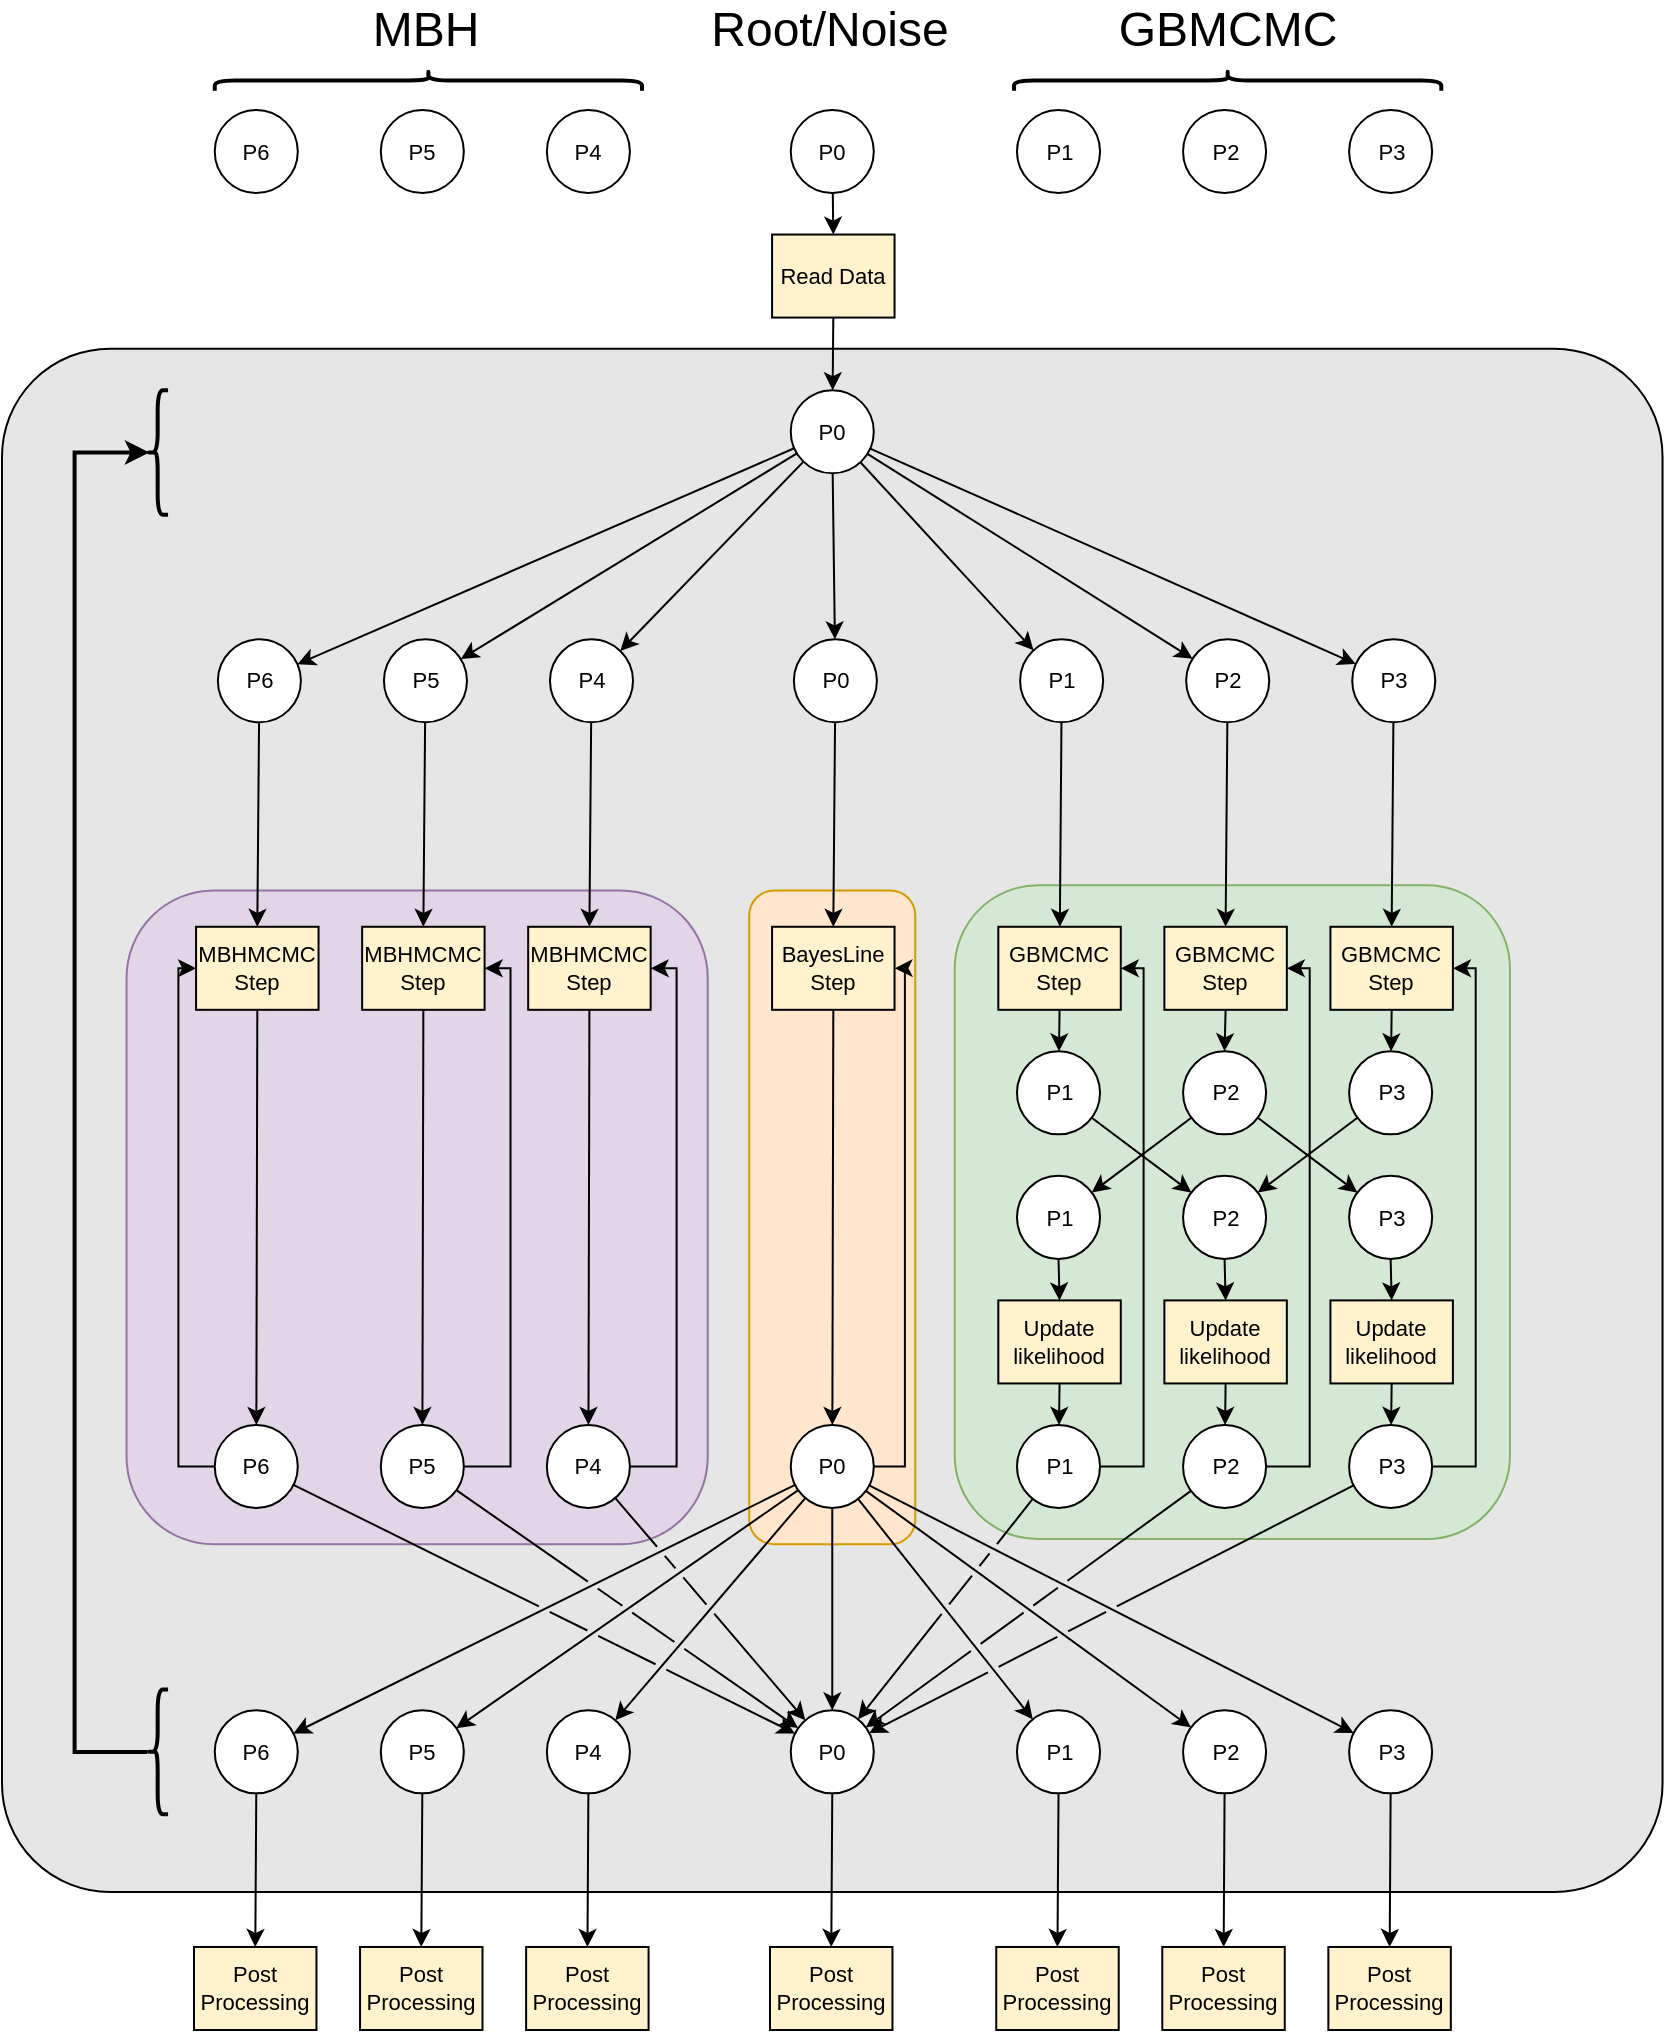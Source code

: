 <mxfile version="14.3.0" type="github">
  <diagram id="ocjEKwFpsV1IeR2hr5S3" name="Page-1">
    <mxGraphModel dx="1906" dy="2033" grid="1" gridSize="10" guides="1" tooltips="1" connect="1" arrows="1" fold="1" page="1" pageScale="1" pageWidth="850" pageHeight="1100" math="0" shadow="0">
      <root>
        <mxCell id="0" />
        <mxCell id="1" parent="0" />
        <mxCell id="KKFM_KyTwlKslKXIKcW2-42" value="" style="rounded=1;whiteSpace=wrap;html=1;strokeColor=#000000;fillColor=#E6E6E6;arcSize=7;fontSize=11;" parent="1" vertex="1">
          <mxGeometry x="-840" y="-920.649" width="830.27" height="771.632" as="geometry" />
        </mxCell>
        <mxCell id="KKFM_KyTwlKslKXIKcW2-12" value="" style="rounded=1;whiteSpace=wrap;html=1;strokeColor=#d79b00;fontSize=11;fillColor=#ffe6cc;" parent="1" vertex="1">
          <mxGeometry x="-466.378" y="-649.773" width="83.027" height="326.919" as="geometry" />
        </mxCell>
        <mxCell id="9TntlFMedyVJn60BAklY-58" value="" style="rounded=1;whiteSpace=wrap;html=1;strokeColor=#9673a6;fontSize=11;fillColor=#e1d5e7;" parent="1" vertex="1">
          <mxGeometry x="-777.73" y="-649.773" width="290.594" height="326.919" as="geometry" />
        </mxCell>
        <mxCell id="fXf3r-uobzJEQX9jouKG-5" value="P0" style="ellipse;whiteSpace=wrap;html=1;fontSize=11;" parent="1" vertex="1">
          <mxGeometry x="-445.622" y="-899.892" width="41.514" height="41.514" as="geometry" />
        </mxCell>
        <mxCell id="fXf3r-uobzJEQX9jouKG-9" value="P0" style="ellipse;whiteSpace=wrap;html=1;fontSize=11;" parent="1" vertex="1">
          <mxGeometry x="-444.065" y="-775.351" width="41.514" height="41.514" as="geometry" />
        </mxCell>
        <mxCell id="fXf3r-uobzJEQX9jouKG-16" value="" style="endArrow=classic;html=1;fontSize=11;" parent="1" source="fXf3r-uobzJEQX9jouKG-5" target="fXf3r-uobzJEQX9jouKG-10" edge="1">
          <mxGeometry x="-840" y="-1040" width="50" height="50" as="geometry">
            <mxPoint x="-444.065" y="-796.108" as="sourcePoint" />
            <mxPoint x="-438.876" y="-687.135" as="targetPoint" />
          </mxGeometry>
        </mxCell>
        <mxCell id="fXf3r-uobzJEQX9jouKG-17" value="" style="endArrow=classic;html=1;fontSize=11;" parent="1" source="fXf3r-uobzJEQX9jouKG-5" target="fXf3r-uobzJEQX9jouKG-11" edge="1">
          <mxGeometry x="-840" y="-1040" width="50" height="50" as="geometry">
            <mxPoint x="-444.065" y="-796.108" as="sourcePoint" />
            <mxPoint x="-386.984" y="-692.324" as="targetPoint" />
          </mxGeometry>
        </mxCell>
        <mxCell id="fXf3r-uobzJEQX9jouKG-19" value="" style="endArrow=classic;html=1;fontSize=11;" parent="1" source="fXf3r-uobzJEQX9jouKG-5" target="fXf3r-uobzJEQX9jouKG-12" edge="1">
          <mxGeometry x="-840" y="-1040" width="50" height="50" as="geometry">
            <mxPoint x="-429.388" y="-796.998" as="sourcePoint" />
            <mxPoint x="-252.065" y="-723.459" as="targetPoint" />
          </mxGeometry>
        </mxCell>
        <mxCell id="fXf3r-uobzJEQX9jouKG-21" value="" style="endArrow=classic;html=1;fontSize=11;" parent="1" source="fXf3r-uobzJEQX9jouKG-5" target="fXf3r-uobzJEQX9jouKG-9" edge="1">
          <mxGeometry x="-840" y="-1040" width="50" height="50" as="geometry">
            <mxPoint x="-381.795" y="-796.108" as="sourcePoint" />
            <mxPoint x="-423.308" y="-754.595" as="targetPoint" />
          </mxGeometry>
        </mxCell>
        <mxCell id="fXf3r-uobzJEQX9jouKG-22" value="BayesLine Step" style="rounded=0;whiteSpace=wrap;html=1;fontSize=11;fillColor=#fff2cc;" parent="1" vertex="1">
          <mxGeometry x="-454.962" y="-631.611" width="61.232" height="41.514" as="geometry" />
        </mxCell>
        <mxCell id="fXf3r-uobzJEQX9jouKG-26" value="P3" style="ellipse;whiteSpace=wrap;html=1;fontSize=11;" parent="1" vertex="1">
          <mxGeometry x="-166.443" y="-1040" width="41.514" height="41.514" as="geometry" />
        </mxCell>
        <mxCell id="fXf3r-uobzJEQX9jouKG-27" value="P2" style="ellipse;whiteSpace=wrap;html=1;fontSize=11;" parent="1" vertex="1">
          <mxGeometry x="-249.47" y="-1040" width="41.514" height="41.514" as="geometry" />
        </mxCell>
        <mxCell id="fXf3r-uobzJEQX9jouKG-28" value="&lt;font style=&quot;font-size: 11px;&quot;&gt;P1&lt;/font&gt;" style="ellipse;whiteSpace=wrap;html=1;fontSize=11;" parent="1" vertex="1">
          <mxGeometry x="-332.497" y="-1040" width="41.514" height="41.514" as="geometry" />
        </mxCell>
        <mxCell id="fXf3r-uobzJEQX9jouKG-29" value="&lt;font style=&quot;font-size: 11px;&quot;&gt;P0&lt;/font&gt;" style="ellipse;whiteSpace=wrap;html=1;fontSize=11;" parent="1" vertex="1">
          <mxGeometry x="-445.622" y="-1040" width="41.514" height="41.514" as="geometry" />
        </mxCell>
        <mxCell id="fXf3r-uobzJEQX9jouKG-30" value="Read Data" style="rounded=0;whiteSpace=wrap;html=1;fontSize=11;fillColor=#fff2cc;" parent="1" vertex="1">
          <mxGeometry x="-454.962" y="-977.73" width="61.232" height="41.514" as="geometry" />
        </mxCell>
        <mxCell id="fXf3r-uobzJEQX9jouKG-31" value="" style="endArrow=classic;html=1;entryX=0.5;entryY=0;entryDx=0;entryDy=0;fontSize=11;" parent="1" source="fXf3r-uobzJEQX9jouKG-29" target="fXf3r-uobzJEQX9jouKG-30" edge="1">
          <mxGeometry x="-840" y="-1040" width="50" height="50" as="geometry">
            <mxPoint x="-289.946" y="-796.108" as="sourcePoint" />
            <mxPoint x="-264.0" y="-822.054" as="targetPoint" />
          </mxGeometry>
        </mxCell>
        <mxCell id="fXf3r-uobzJEQX9jouKG-32" value="" style="endArrow=classic;html=1;exitX=0.5;exitY=1;exitDx=0;exitDy=0;fontSize=11;" parent="1" source="fXf3r-uobzJEQX9jouKG-30" target="fXf3r-uobzJEQX9jouKG-5" edge="1">
          <mxGeometry x="-840" y="-1040" width="50" height="50" as="geometry">
            <mxPoint x="-289.946" y="-780.541" as="sourcePoint" />
            <mxPoint x="-264.0" y="-806.486" as="targetPoint" />
          </mxGeometry>
        </mxCell>
        <mxCell id="fXf3r-uobzJEQX9jouKG-42" value="" style="endArrow=classic;html=1;exitX=0.5;exitY=1;exitDx=0;exitDy=0;fontSize=11;" parent="1" source="fXf3r-uobzJEQX9jouKG-22" target="fXf3r-uobzJEQX9jouKG-100" edge="1">
          <mxGeometry x="-840" y="-1040" width="50" height="50" as="geometry">
            <mxPoint x="-310.703" y="-592.692" as="sourcePoint" />
            <mxPoint x="-424.865" y="-551.178" as="targetPoint" />
          </mxGeometry>
        </mxCell>
        <mxCell id="fXf3r-uobzJEQX9jouKG-63" value="" style="endArrow=classic;html=1;entryX=0.5;entryY=0;entryDx=0;entryDy=0;fontSize=11;" parent="1" source="fXf3r-uobzJEQX9jouKG-9" target="fXf3r-uobzJEQX9jouKG-22" edge="1">
          <mxGeometry x="-840" y="-1040" as="geometry">
            <mxPoint x="-424.865" y="-654.962" as="sourcePoint" />
            <mxPoint x="-289.946" y="-540.8" as="targetPoint" />
          </mxGeometry>
        </mxCell>
        <mxCell id="fXf3r-uobzJEQX9jouKG-93" value="" style="endArrow=classic;html=1;entryX=0.5;entryY=0;entryDx=0;entryDy=0;fontSize=11;" parent="1" edge="1">
          <mxGeometry x="-840" y="-1040" width="50" height="50" as="geometry">
            <mxPoint x="-321.081" y="-604.108" as="sourcePoint" />
            <mxPoint x="-206.919" y="-645.622" as="targetPoint" />
          </mxGeometry>
        </mxCell>
        <mxCell id="KKFM_KyTwlKslKXIKcW2-18" style="edgeStyle=orthogonalEdgeStyle;rounded=0;jumpStyle=gap;orthogonalLoop=1;jettySize=auto;html=1;entryX=1;entryY=0.5;entryDx=0;entryDy=0;fontSize=11;" parent="1" source="fXf3r-uobzJEQX9jouKG-100" target="fXf3r-uobzJEQX9jouKG-22" edge="1">
          <mxGeometry x="-840" y="-1040" as="geometry">
            <Array as="points">
              <mxPoint x="-388.541" y="-361.773" />
              <mxPoint x="-388.541" y="-610.854" />
            </Array>
          </mxGeometry>
        </mxCell>
        <mxCell id="fXf3r-uobzJEQX9jouKG-100" value="P0" style="ellipse;whiteSpace=wrap;html=1;fontSize=11;" parent="1" vertex="1">
          <mxGeometry x="-445.622" y="-382.53" width="41.514" height="41.514" as="geometry" />
        </mxCell>
        <mxCell id="fXf3r-uobzJEQX9jouKG-116" value="P0" style="ellipse;whiteSpace=wrap;html=1;fontSize=11;" parent="1" vertex="1">
          <mxGeometry x="-445.622" y="-239.827" width="41.514" height="41.514" as="geometry" />
        </mxCell>
        <mxCell id="fXf3r-uobzJEQX9jouKG-117" value="" style="endArrow=classic;html=1;fontSize=11;" parent="1" source="fXf3r-uobzJEQX9jouKG-100" target="fXf3r-uobzJEQX9jouKG-116" edge="1">
          <mxGeometry x="-840" y="-1040" width="50" height="50" as="geometry">
            <mxPoint x="-326.27" y="-416.259" as="sourcePoint" />
            <mxPoint x="-300.324" y="-442.205" as="targetPoint" />
          </mxGeometry>
        </mxCell>
        <mxCell id="fXf3r-uobzJEQX9jouKG-129" value="P3" style="ellipse;whiteSpace=wrap;html=1;fontSize=11;" parent="1" vertex="1">
          <mxGeometry x="-166.443" y="-239.827" width="41.514" height="41.514" as="geometry" />
        </mxCell>
        <mxCell id="fXf3r-uobzJEQX9jouKG-130" value="P2" style="ellipse;whiteSpace=wrap;html=1;fontSize=11;" parent="1" vertex="1">
          <mxGeometry x="-249.47" y="-239.827" width="41.514" height="41.514" as="geometry" />
        </mxCell>
        <mxCell id="fXf3r-uobzJEQX9jouKG-131" value="P1" style="ellipse;whiteSpace=wrap;html=1;fontSize=11;" parent="1" vertex="1">
          <mxGeometry x="-332.497" y="-239.827" width="41.514" height="41.514" as="geometry" />
        </mxCell>
        <mxCell id="9TntlFMedyVJn60BAklY-5" value="P6" style="ellipse;whiteSpace=wrap;html=1;fontSize=11;" parent="1" vertex="1">
          <mxGeometry x="-733.622" y="-1040" width="41.514" height="41.514" as="geometry" />
        </mxCell>
        <mxCell id="9TntlFMedyVJn60BAklY-6" value="P5" style="ellipse;whiteSpace=wrap;html=1;fontSize=11;" parent="1" vertex="1">
          <mxGeometry x="-650.595" y="-1040" width="41.514" height="41.514" as="geometry" />
        </mxCell>
        <mxCell id="9TntlFMedyVJn60BAklY-7" value="P4" style="ellipse;whiteSpace=wrap;html=1;fontSize=11;" parent="1" vertex="1">
          <mxGeometry x="-567.568" y="-1040" width="41.514" height="41.514" as="geometry" />
        </mxCell>
        <mxCell id="9TntlFMedyVJn60BAklY-16" value="" style="endArrow=classic;html=1;labelBackgroundColor=none;fontSize=11;" parent="1" source="fXf3r-uobzJEQX9jouKG-5" target="9TntlFMedyVJn60BAklY-12" edge="1">
          <mxGeometry x="-840" y="-1040" width="50" height="50" as="geometry">
            <mxPoint x="-680.173" y="-754.595" as="sourcePoint" />
            <mxPoint x="-654.227" y="-780.541" as="targetPoint" />
          </mxGeometry>
        </mxCell>
        <mxCell id="9TntlFMedyVJn60BAklY-17" value="" style="endArrow=classic;html=1;labelBackgroundColor=none;fontSize=11;" parent="1" source="fXf3r-uobzJEQX9jouKG-5" target="9TntlFMedyVJn60BAklY-13" edge="1">
          <mxGeometry x="-840" y="-1040" width="50" height="50" as="geometry">
            <mxPoint x="-680.173" y="-754.595" as="sourcePoint" />
            <mxPoint x="-654.227" y="-780.541" as="targetPoint" />
          </mxGeometry>
        </mxCell>
        <mxCell id="9TntlFMedyVJn60BAklY-18" value="" style="endArrow=classic;html=1;labelBackgroundColor=none;fontSize=11;" parent="1" source="fXf3r-uobzJEQX9jouKG-5" target="9TntlFMedyVJn60BAklY-14" edge="1">
          <mxGeometry x="-840" y="-1040" width="50" height="50" as="geometry">
            <mxPoint x="-680.173" y="-754.595" as="sourcePoint" />
            <mxPoint x="-654.227" y="-780.541" as="targetPoint" />
          </mxGeometry>
        </mxCell>
        <mxCell id="9TntlFMedyVJn60BAklY-20" value="MBHMCMC Step" style="rounded=0;whiteSpace=wrap;html=1;fontSize=11;fillColor=#fff2cc;" parent="1" vertex="1">
          <mxGeometry x="-742.962" y="-631.611" width="61.232" height="41.514" as="geometry" />
        </mxCell>
        <mxCell id="9TntlFMedyVJn60BAklY-21" value="MBHMCMC Step" style="rounded=0;whiteSpace=wrap;html=1;fontSize=11;fillColor=#fff2cc;" parent="1" vertex="1">
          <mxGeometry x="-659.935" y="-631.611" width="61.232" height="41.514" as="geometry" />
        </mxCell>
        <mxCell id="9TntlFMedyVJn60BAklY-22" value="MBHMCMC Step" style="rounded=0;whiteSpace=wrap;html=1;fontSize=11;fillColor=#fff2cc;" parent="1" vertex="1">
          <mxGeometry x="-576.908" y="-631.611" width="61.232" height="41.514" as="geometry" />
        </mxCell>
        <mxCell id="9TntlFMedyVJn60BAklY-29" value="" style="endArrow=classic;html=1;labelBackgroundColor=none;fontSize=11;entryX=0.5;entryY=0;entryDx=0;entryDy=0;" parent="1" source="9TntlFMedyVJn60BAklY-12" target="9TntlFMedyVJn60BAklY-20" edge="1">
          <mxGeometry x="-840" y="-1040" width="50" height="50" as="geometry">
            <mxPoint x="-712.865" y="-654.962" as="sourcePoint" />
            <mxPoint x="-567.568" y="-571.935" as="targetPoint" />
          </mxGeometry>
        </mxCell>
        <mxCell id="9TntlFMedyVJn60BAklY-30" value="" style="endArrow=classic;html=1;labelBackgroundColor=none;fontSize=11;entryX=0.5;entryY=0;entryDx=0;entryDy=0;" parent="1" source="9TntlFMedyVJn60BAklY-13" target="9TntlFMedyVJn60BAklY-21" edge="1">
          <mxGeometry x="-840" y="-1040" width="50" height="50" as="geometry">
            <mxPoint x="-629.838" y="-654.962" as="sourcePoint" />
            <mxPoint x="-567.568" y="-571.935" as="targetPoint" />
          </mxGeometry>
        </mxCell>
        <mxCell id="9TntlFMedyVJn60BAklY-31" value="" style="endArrow=classic;html=1;labelBackgroundColor=none;fontSize=11;entryX=0.5;entryY=0;entryDx=0;entryDy=0;" parent="1" source="9TntlFMedyVJn60BAklY-14" target="9TntlFMedyVJn60BAklY-22" edge="1">
          <mxGeometry x="-840" y="-1040" width="50" height="50" as="geometry">
            <mxPoint x="-546.811" y="-654.962" as="sourcePoint" />
            <mxPoint x="-567.568" y="-571.935" as="targetPoint" />
          </mxGeometry>
        </mxCell>
        <mxCell id="9TntlFMedyVJn60BAklY-55" style="edgeStyle=orthogonalEdgeStyle;rounded=0;orthogonalLoop=1;jettySize=auto;html=1;entryX=0;entryY=0.5;entryDx=0;entryDy=0;labelBackgroundColor=none;fontSize=11;" parent="1" source="9TntlFMedyVJn60BAklY-34" target="9TntlFMedyVJn60BAklY-20" edge="1">
          <mxGeometry x="-840" y="-1040" as="geometry">
            <Array as="points">
              <mxPoint x="-751.784" y="-361.773" />
              <mxPoint x="-751.784" y="-610.854" />
            </Array>
          </mxGeometry>
        </mxCell>
        <mxCell id="9TntlFMedyVJn60BAklY-34" value="P6" style="ellipse;whiteSpace=wrap;html=1;fontSize=11;" parent="1" vertex="1">
          <mxGeometry x="-733.622" y="-382.53" width="41.514" height="41.514" as="geometry" />
        </mxCell>
        <mxCell id="9TntlFMedyVJn60BAklY-56" style="edgeStyle=orthogonalEdgeStyle;rounded=0;orthogonalLoop=1;jettySize=auto;html=1;entryX=1;entryY=0.5;entryDx=0;entryDy=0;labelBackgroundColor=none;fontSize=11;" parent="1" source="9TntlFMedyVJn60BAklY-35" target="9TntlFMedyVJn60BAklY-21" edge="1">
          <mxGeometry x="-840" y="-1040" as="geometry">
            <Array as="points">
              <mxPoint x="-585.73" y="-361.773" />
              <mxPoint x="-585.73" y="-610.854" />
            </Array>
          </mxGeometry>
        </mxCell>
        <mxCell id="9TntlFMedyVJn60BAklY-35" value="P5" style="ellipse;whiteSpace=wrap;html=1;fontSize=11;" parent="1" vertex="1">
          <mxGeometry x="-650.595" y="-382.53" width="41.514" height="41.514" as="geometry" />
        </mxCell>
        <mxCell id="9TntlFMedyVJn60BAklY-57" style="edgeStyle=orthogonalEdgeStyle;rounded=0;orthogonalLoop=1;jettySize=auto;html=1;entryX=1;entryY=0.5;entryDx=0;entryDy=0;labelBackgroundColor=none;fontSize=11;" parent="1" source="9TntlFMedyVJn60BAklY-36" target="9TntlFMedyVJn60BAklY-22" edge="1">
          <mxGeometry x="-840" y="-1040" as="geometry">
            <Array as="points">
              <mxPoint x="-502.703" y="-361.773" />
              <mxPoint x="-502.703" y="-610.854" />
            </Array>
          </mxGeometry>
        </mxCell>
        <mxCell id="9TntlFMedyVJn60BAklY-36" value="P4" style="ellipse;whiteSpace=wrap;html=1;fontSize=11;" parent="1" vertex="1">
          <mxGeometry x="-567.568" y="-382.53" width="41.514" height="41.514" as="geometry" />
        </mxCell>
        <mxCell id="9TntlFMedyVJn60BAklY-38" value="P6" style="ellipse;whiteSpace=wrap;html=1;fontSize=11;" parent="1" vertex="1">
          <mxGeometry x="-733.622" y="-239.827" width="41.514" height="41.514" as="geometry" />
        </mxCell>
        <mxCell id="9TntlFMedyVJn60BAklY-39" value="P5" style="ellipse;whiteSpace=wrap;html=1;fontSize=11;" parent="1" vertex="1">
          <mxGeometry x="-650.595" y="-239.827" width="41.514" height="41.514" as="geometry" />
        </mxCell>
        <mxCell id="9TntlFMedyVJn60BAklY-40" value="P4" style="ellipse;whiteSpace=wrap;html=1;fontSize=11;" parent="1" vertex="1">
          <mxGeometry x="-567.568" y="-239.827" width="41.514" height="41.514" as="geometry" />
        </mxCell>
        <mxCell id="9TntlFMedyVJn60BAklY-43" value="" style="endArrow=classic;html=1;labelBackgroundColor=none;fontSize=11;exitX=0.5;exitY=1;exitDx=0;exitDy=0;" parent="1" source="9TntlFMedyVJn60BAklY-20" target="9TntlFMedyVJn60BAklY-34" edge="1">
          <mxGeometry x="-840" y="-1040" as="geometry">
            <mxPoint x="-650.595" y="-488.908" as="sourcePoint" />
            <mxPoint x="-598.703" y="-488.908" as="targetPoint" />
          </mxGeometry>
        </mxCell>
        <mxCell id="9TntlFMedyVJn60BAklY-45" value="" style="endArrow=classic;html=1;labelBackgroundColor=none;fontSize=11;exitX=0.5;exitY=1;exitDx=0;exitDy=0;" parent="1" source="9TntlFMedyVJn60BAklY-21" target="9TntlFMedyVJn60BAklY-35" edge="1">
          <mxGeometry x="-840" y="-1040" as="geometry">
            <mxPoint x="-650.595" y="-488.908" as="sourcePoint" />
            <mxPoint x="-598.703" y="-488.908" as="targetPoint" />
          </mxGeometry>
        </mxCell>
        <mxCell id="9TntlFMedyVJn60BAklY-47" value="" style="endArrow=classic;html=1;labelBackgroundColor=none;fontSize=11;exitX=0.5;exitY=1;exitDx=0;exitDy=0;" parent="1" source="9TntlFMedyVJn60BAklY-22" target="9TntlFMedyVJn60BAklY-36" edge="1">
          <mxGeometry x="-840" y="-1040" as="geometry">
            <mxPoint x="-650.595" y="-488.908" as="sourcePoint" />
            <mxPoint x="-598.703" y="-488.908" as="targetPoint" />
          </mxGeometry>
        </mxCell>
        <mxCell id="KKFM_KyTwlKslKXIKcW2-1" value="" style="endArrow=classic;html=1;jumpStyle=gap;fontSize=11;" parent="1" source="fXf3r-uobzJEQX9jouKG-100" target="fXf3r-uobzJEQX9jouKG-131" edge="1">
          <mxGeometry x="-840" y="-1040" width="50" height="50" as="geometry">
            <mxPoint x="-186.162" y="-270.962" as="sourcePoint" />
            <mxPoint x="-160.216" y="-296.908" as="targetPoint" />
          </mxGeometry>
        </mxCell>
        <mxCell id="KKFM_KyTwlKslKXIKcW2-2" value="" style="endArrow=classic;html=1;jumpStyle=gap;fontSize=11;" parent="1" source="fXf3r-uobzJEQX9jouKG-100" target="fXf3r-uobzJEQX9jouKG-130" edge="1">
          <mxGeometry x="-840" y="-1040" width="50" height="50" as="geometry">
            <mxPoint x="-408.181" y="-321.138" as="sourcePoint" />
            <mxPoint x="-348.163" y="-231.152" as="targetPoint" />
          </mxGeometry>
        </mxCell>
        <mxCell id="KKFM_KyTwlKslKXIKcW2-3" value="" style="endArrow=classic;html=1;jumpStyle=gap;fontSize=11;" parent="1" source="fXf3r-uobzJEQX9jouKG-100" target="fXf3r-uobzJEQX9jouKG-129" edge="1">
          <mxGeometry x="-840" y="-1040" width="50" height="50" as="geometry">
            <mxPoint x="-403.07" y="-325.968" as="sourcePoint" />
            <mxPoint x="-270.227" y="-226.335" as="targetPoint" />
          </mxGeometry>
        </mxCell>
        <mxCell id="KKFM_KyTwlKslKXIKcW2-5" value="" style="endArrow=classic;html=1;jumpStyle=gap;fontSize=11;" parent="1" source="fXf3r-uobzJEQX9jouKG-100" target="9TntlFMedyVJn60BAklY-38" edge="1">
          <mxGeometry x="-840" y="-1040" width="50" height="50" as="geometry">
            <mxPoint x="62.919" y="-333.232" as="sourcePoint" />
            <mxPoint x="88.865" y="-359.178" as="targetPoint" />
          </mxGeometry>
        </mxCell>
        <mxCell id="KKFM_KyTwlKslKXIKcW2-6" value="" style="endArrow=classic;html=1;jumpStyle=gap;fontSize=11;" parent="1" source="fXf3r-uobzJEQX9jouKG-100" target="9TntlFMedyVJn60BAklY-39" edge="1">
          <mxGeometry x="-840" y="-1040" width="50" height="50" as="geometry">
            <mxPoint x="62.919" y="-333.232" as="sourcePoint" />
            <mxPoint x="88.865" y="-359.178" as="targetPoint" />
          </mxGeometry>
        </mxCell>
        <mxCell id="KKFM_KyTwlKslKXIKcW2-7" value="" style="endArrow=classic;html=1;jumpStyle=gap;fontSize=11;" parent="1" source="fXf3r-uobzJEQX9jouKG-100" target="9TntlFMedyVJn60BAklY-40" edge="1">
          <mxGeometry x="-840" y="-1040" width="50" height="50" as="geometry">
            <mxPoint x="62.919" y="-333.232" as="sourcePoint" />
            <mxPoint x="88.865" y="-359.178" as="targetPoint" />
          </mxGeometry>
        </mxCell>
        <mxCell id="KKFM_KyTwlKslKXIKcW2-9" value="" style="endArrow=classic;html=1;jumpStyle=gap;fontSize=11;" parent="1" source="9TntlFMedyVJn60BAklY-34" target="fXf3r-uobzJEQX9jouKG-116" edge="1">
          <mxGeometry x="-840" y="-1040" width="50" height="50" as="geometry">
            <mxPoint x="62.919" y="-333.232" as="sourcePoint" />
            <mxPoint x="88.865" y="-359.178" as="targetPoint" />
          </mxGeometry>
        </mxCell>
        <mxCell id="KKFM_KyTwlKslKXIKcW2-10" value="" style="endArrow=classic;html=1;jumpStyle=gap;fontSize=11;" parent="1" source="9TntlFMedyVJn60BAklY-35" target="fXf3r-uobzJEQX9jouKG-116" edge="1">
          <mxGeometry x="-840" y="-1040" width="50" height="50" as="geometry">
            <mxPoint x="62.919" y="-333.232" as="sourcePoint" />
            <mxPoint x="88.865" y="-359.178" as="targetPoint" />
          </mxGeometry>
        </mxCell>
        <mxCell id="KKFM_KyTwlKslKXIKcW2-11" value="" style="endArrow=classic;html=1;jumpStyle=gap;fontSize=11;" parent="1" source="9TntlFMedyVJn60BAklY-36" target="fXf3r-uobzJEQX9jouKG-116" edge="1">
          <mxGeometry x="-840" y="-1040" width="50" height="50" as="geometry">
            <mxPoint x="62.919" y="-333.232" as="sourcePoint" />
            <mxPoint x="88.865" y="-359.178" as="targetPoint" />
          </mxGeometry>
        </mxCell>
        <mxCell id="9TntlFMedyVJn60BAklY-1" value="" style="rounded=1;whiteSpace=wrap;html=1;strokeColor=#82b366;fontSize=11;fillColor=#d5e8d4;" parent="1" vertex="1">
          <mxGeometry x="-363.633" y="-652.368" width="277.622" height="326.919" as="geometry" />
        </mxCell>
        <mxCell id="fXf3r-uobzJEQX9jouKG-10" value="P1" style="ellipse;whiteSpace=wrap;html=1;fontSize=11;" parent="1" vertex="1">
          <mxGeometry x="-330.941" y="-775.351" width="41.514" height="41.514" as="geometry" />
        </mxCell>
        <mxCell id="fXf3r-uobzJEQX9jouKG-11" value="P2" style="ellipse;whiteSpace=wrap;html=1;fontSize=11;" parent="1" vertex="1">
          <mxGeometry x="-247.914" y="-775.351" width="41.514" height="41.514" as="geometry" />
        </mxCell>
        <mxCell id="fXf3r-uobzJEQX9jouKG-12" value="P3" style="ellipse;whiteSpace=wrap;html=1;fontSize=11;" parent="1" vertex="1">
          <mxGeometry x="-164.887" y="-775.351" width="41.514" height="41.514" as="geometry" />
        </mxCell>
        <mxCell id="fXf3r-uobzJEQX9jouKG-23" value="GBMCMC Step" style="rounded=0;whiteSpace=wrap;html=1;fontSize=11;fillColor=#fff2cc;" parent="1" vertex="1">
          <mxGeometry x="-341.838" y="-631.611" width="61.232" height="41.514" as="geometry" />
        </mxCell>
        <mxCell id="fXf3r-uobzJEQX9jouKG-24" value="GBMCMC Step" style="rounded=0;whiteSpace=wrap;html=1;fontSize=11;fillColor=#fff2cc;" parent="1" vertex="1">
          <mxGeometry x="-258.811" y="-631.611" width="61.232" height="41.514" as="geometry" />
        </mxCell>
        <mxCell id="fXf3r-uobzJEQX9jouKG-25" value="GBMCMC Step" style="rounded=0;whiteSpace=wrap;html=1;fontSize=11;fillColor=#fff2cc;" parent="1" vertex="1">
          <mxGeometry x="-175.784" y="-631.611" width="61.232" height="41.514" as="geometry" />
        </mxCell>
        <mxCell id="fXf3r-uobzJEQX9jouKG-33" value="P3" style="ellipse;whiteSpace=wrap;html=1;fontSize=11;" parent="1" vertex="1">
          <mxGeometry x="-166.443" y="-569.341" width="41.514" height="41.514" as="geometry" />
        </mxCell>
        <mxCell id="fXf3r-uobzJEQX9jouKG-34" value="P2" style="ellipse;whiteSpace=wrap;html=1;fontSize=11;" parent="1" vertex="1">
          <mxGeometry x="-249.47" y="-569.341" width="41.514" height="41.514" as="geometry" />
        </mxCell>
        <mxCell id="fXf3r-uobzJEQX9jouKG-35" value="P1" style="ellipse;whiteSpace=wrap;html=1;fontSize=11;" parent="1" vertex="1">
          <mxGeometry x="-332.497" y="-569.341" width="41.514" height="41.514" as="geometry" />
        </mxCell>
        <mxCell id="fXf3r-uobzJEQX9jouKG-43" value="" style="endArrow=classic;html=1;exitX=0.5;exitY=1;exitDx=0;exitDy=0;fontSize=11;" parent="1" source="fXf3r-uobzJEQX9jouKG-23" target="fXf3r-uobzJEQX9jouKG-35" edge="1">
          <mxGeometry x="-840" y="-1040" width="50" height="50" as="geometry">
            <mxPoint x="-280.606" y="-610.854" as="sourcePoint" />
            <mxPoint x="-254.66" y="-636.8" as="targetPoint" />
          </mxGeometry>
        </mxCell>
        <mxCell id="fXf3r-uobzJEQX9jouKG-47" value="" style="endArrow=classic;html=1;exitX=0.5;exitY=1;exitDx=0;exitDy=0;entryX=0.5;entryY=0;entryDx=0;entryDy=0;fontSize=11;" parent="1" source="fXf3r-uobzJEQX9jouKG-24" target="fXf3r-uobzJEQX9jouKG-34" edge="1">
          <mxGeometry x="-840" y="-1040" width="50" height="50" as="geometry">
            <mxPoint x="-280.606" y="-610.854" as="sourcePoint" />
            <mxPoint x="-254.66" y="-636.8" as="targetPoint" />
          </mxGeometry>
        </mxCell>
        <mxCell id="fXf3r-uobzJEQX9jouKG-48" value="" style="endArrow=classic;html=1;exitX=0.5;exitY=1;exitDx=0;exitDy=0;fontSize=11;" parent="1" source="fXf3r-uobzJEQX9jouKG-25" target="fXf3r-uobzJEQX9jouKG-33" edge="1">
          <mxGeometry x="-840" y="-1040" width="50" height="50" as="geometry">
            <mxPoint x="-280.606" y="-610.854" as="sourcePoint" />
            <mxPoint x="-254.66" y="-636.8" as="targetPoint" />
          </mxGeometry>
        </mxCell>
        <mxCell id="fXf3r-uobzJEQX9jouKG-49" value="P3" style="ellipse;whiteSpace=wrap;html=1;fontSize=11;" parent="1" vertex="1">
          <mxGeometry x="-166.443" y="-507.07" width="41.514" height="41.514" as="geometry" />
        </mxCell>
        <mxCell id="fXf3r-uobzJEQX9jouKG-50" value="P2" style="ellipse;whiteSpace=wrap;html=1;fontSize=11;" parent="1" vertex="1">
          <mxGeometry x="-249.47" y="-507.07" width="41.514" height="41.514" as="geometry" />
        </mxCell>
        <mxCell id="fXf3r-uobzJEQX9jouKG-51" value="P1" style="ellipse;whiteSpace=wrap;html=1;fontSize=11;" parent="1" vertex="1">
          <mxGeometry x="-332.497" y="-507.07" width="41.514" height="41.514" as="geometry" />
        </mxCell>
        <mxCell id="fXf3r-uobzJEQX9jouKG-75" value="" style="endArrow=classic;html=1;fontSize=11;" parent="1" source="fXf3r-uobzJEQX9jouKG-10" target="fXf3r-uobzJEQX9jouKG-23" edge="1">
          <mxGeometry x="-840" y="-1040" as="geometry">
            <mxPoint x="-311.741" y="-654.962" as="sourcePoint" />
            <mxPoint x="-311.829" y="-577.124" as="targetPoint" />
          </mxGeometry>
        </mxCell>
        <mxCell id="fXf3r-uobzJEQX9jouKG-77" value="" style="endArrow=classic;html=1;entryX=0.5;entryY=0;entryDx=0;entryDy=0;fontSize=11;" parent="1" source="fXf3r-uobzJEQX9jouKG-11" target="fXf3r-uobzJEQX9jouKG-24" edge="1">
          <mxGeometry x="-840" y="-1040" as="geometry">
            <mxPoint x="-228.714" y="-654.962" as="sourcePoint" />
            <mxPoint x="-228.802" y="-577.124" as="targetPoint" />
          </mxGeometry>
        </mxCell>
        <mxCell id="fXf3r-uobzJEQX9jouKG-79" value="" style="endArrow=classic;html=1;entryX=0.5;entryY=0;entryDx=0;entryDy=0;fontSize=11;" parent="1" source="fXf3r-uobzJEQX9jouKG-12" target="fXf3r-uobzJEQX9jouKG-25" edge="1">
          <mxGeometry x="-840" y="-1040" as="geometry">
            <mxPoint x="-145.687" y="-654.962" as="sourcePoint" />
            <mxPoint x="-145.775" y="-577.124" as="targetPoint" />
          </mxGeometry>
        </mxCell>
        <mxCell id="fXf3r-uobzJEQX9jouKG-83" value="" style="endArrow=classic;html=1;fontSize=11;" parent="1" source="fXf3r-uobzJEQX9jouKG-35" target="fXf3r-uobzJEQX9jouKG-50" edge="1">
          <mxGeometry x="-840" y="-1040" width="50" height="50" as="geometry">
            <mxPoint x="-317.911" y="-526.022" as="sourcePoint" />
            <mxPoint x="-280.606" y="-507.07" as="targetPoint" />
          </mxGeometry>
        </mxCell>
        <mxCell id="fXf3r-uobzJEQX9jouKG-84" value="" style="endArrow=classic;html=1;fontSize=11;" parent="1" source="fXf3r-uobzJEQX9jouKG-34" target="fXf3r-uobzJEQX9jouKG-51" edge="1">
          <mxGeometry x="-840" y="-1040" width="50" height="50" as="geometry">
            <mxPoint x="-378.219" y="-526.022" as="sourcePoint" />
            <mxPoint x="-259.849" y="-507.07" as="targetPoint" />
          </mxGeometry>
        </mxCell>
        <mxCell id="fXf3r-uobzJEQX9jouKG-85" value="" style="endArrow=classic;html=1;fontSize=11;" parent="1" source="fXf3r-uobzJEQX9jouKG-34" target="fXf3r-uobzJEQX9jouKG-49" edge="1">
          <mxGeometry x="-840" y="-1040" width="50" height="50" as="geometry">
            <mxPoint x="-306.552" y="-418.854" as="sourcePoint" />
            <mxPoint x="-124.93" y="-470.746" as="targetPoint" />
          </mxGeometry>
        </mxCell>
        <mxCell id="fXf3r-uobzJEQX9jouKG-87" value="" style="endArrow=classic;html=1;fontSize=11;" parent="1" source="fXf3r-uobzJEQX9jouKG-33" target="fXf3r-uobzJEQX9jouKG-50" edge="1">
          <mxGeometry x="-840" y="-1040" width="50" height="50" as="geometry">
            <mxPoint x="-306.552" y="-418.854" as="sourcePoint" />
            <mxPoint x="-176.822" y="-507.07" as="targetPoint" />
          </mxGeometry>
        </mxCell>
        <mxCell id="fXf3r-uobzJEQX9jouKG-89" value="Update likelihood" style="rounded=0;whiteSpace=wrap;html=1;fontSize=11;fillColor=#fff2cc;" parent="1" vertex="1">
          <mxGeometry x="-175.784" y="-444.8" width="61.232" height="41.514" as="geometry" />
        </mxCell>
        <mxCell id="fXf3r-uobzJEQX9jouKG-90" value="Update likelihood" style="rounded=0;whiteSpace=wrap;html=1;fontSize=11;fillColor=#fff2cc;" parent="1" vertex="1">
          <mxGeometry x="-258.811" y="-444.8" width="61.232" height="41.514" as="geometry" />
        </mxCell>
        <mxCell id="fXf3r-uobzJEQX9jouKG-91" value="Update likelihood" style="rounded=0;whiteSpace=wrap;html=1;fontSize=11;fillColor=#fff2cc;" parent="1" vertex="1">
          <mxGeometry x="-341.838" y="-444.8" width="61.232" height="41.514" as="geometry" />
        </mxCell>
        <mxCell id="fXf3r-uobzJEQX9jouKG-94" value="" style="endArrow=classic;html=1;exitX=0.5;exitY=1;exitDx=0;exitDy=0;entryX=0.5;entryY=0;entryDx=0;entryDy=0;fontSize=11;" parent="1" source="fXf3r-uobzJEQX9jouKG-51" target="fXf3r-uobzJEQX9jouKG-91" edge="1">
          <mxGeometry x="-840" y="-1040" width="50" height="50" as="geometry">
            <mxPoint x="-306.552" y="-481.124" as="sourcePoint" />
            <mxPoint x="-280.606" y="-507.07" as="targetPoint" />
          </mxGeometry>
        </mxCell>
        <mxCell id="fXf3r-uobzJEQX9jouKG-95" value="" style="endArrow=classic;html=1;exitX=0.5;exitY=1;exitDx=0;exitDy=0;entryX=0.5;entryY=0;entryDx=0;entryDy=0;fontSize=11;" parent="1" source="fXf3r-uobzJEQX9jouKG-50" target="fXf3r-uobzJEQX9jouKG-90" edge="1">
          <mxGeometry x="-840" y="-1040" width="50" height="50" as="geometry">
            <mxPoint x="-306.552" y="-481.124" as="sourcePoint" />
            <mxPoint x="-280.606" y="-507.07" as="targetPoint" />
          </mxGeometry>
        </mxCell>
        <mxCell id="fXf3r-uobzJEQX9jouKG-96" value="" style="endArrow=classic;html=1;exitX=0.5;exitY=1;exitDx=0;exitDy=0;entryX=0.5;entryY=0;entryDx=0;entryDy=0;fontSize=11;" parent="1" source="fXf3r-uobzJEQX9jouKG-49" target="fXf3r-uobzJEQX9jouKG-89" edge="1">
          <mxGeometry x="-840" y="-1040" width="50" height="50" as="geometry">
            <mxPoint x="-306.552" y="-481.124" as="sourcePoint" />
            <mxPoint x="-280.606" y="-507.07" as="targetPoint" />
          </mxGeometry>
        </mxCell>
        <mxCell id="KKFM_KyTwlKslKXIKcW2-16" style="edgeStyle=orthogonalEdgeStyle;rounded=0;jumpStyle=gap;orthogonalLoop=1;jettySize=auto;html=1;entryX=1;entryY=0.5;entryDx=0;entryDy=0;fontSize=11;" parent="1" source="fXf3r-uobzJEQX9jouKG-97" target="fXf3r-uobzJEQX9jouKG-25" edge="1">
          <mxGeometry x="-840" y="-1040" as="geometry">
            <Array as="points">
              <mxPoint x="-103.135" y="-361.773" />
              <mxPoint x="-103.135" y="-610.854" />
            </Array>
          </mxGeometry>
        </mxCell>
        <mxCell id="fXf3r-uobzJEQX9jouKG-97" value="P3" style="ellipse;whiteSpace=wrap;html=1;fontSize=11;" parent="1" vertex="1">
          <mxGeometry x="-166.443" y="-382.53" width="41.514" height="41.514" as="geometry" />
        </mxCell>
        <mxCell id="KKFM_KyTwlKslKXIKcW2-14" style="edgeStyle=orthogonalEdgeStyle;rounded=0;jumpStyle=gap;orthogonalLoop=1;jettySize=auto;html=1;entryX=1;entryY=0.5;entryDx=0;entryDy=0;fontSize=11;" parent="1" source="fXf3r-uobzJEQX9jouKG-98" target="fXf3r-uobzJEQX9jouKG-24" edge="1">
          <mxGeometry x="-840" y="-1040" as="geometry">
            <mxPoint x="-207.957" y="-610.854" as="targetPoint" />
            <Array as="points">
              <mxPoint x="-186.162" y="-361.773" />
              <mxPoint x="-186.162" y="-610.854" />
            </Array>
          </mxGeometry>
        </mxCell>
        <mxCell id="fXf3r-uobzJEQX9jouKG-98" value="P2" style="ellipse;whiteSpace=wrap;html=1;fontSize=11;" parent="1" vertex="1">
          <mxGeometry x="-249.47" y="-382.53" width="41.514" height="41.514" as="geometry" />
        </mxCell>
        <mxCell id="KKFM_KyTwlKslKXIKcW2-13" style="edgeStyle=orthogonalEdgeStyle;rounded=0;jumpStyle=gap;orthogonalLoop=1;jettySize=auto;html=1;entryX=1;entryY=0.5;entryDx=0;entryDy=0;fontSize=11;" parent="1" source="fXf3r-uobzJEQX9jouKG-99" target="fXf3r-uobzJEQX9jouKG-23" edge="1">
          <mxGeometry x="-840" y="-1040" as="geometry">
            <Array as="points">
              <mxPoint x="-269.189" y="-361.773" />
              <mxPoint x="-269.189" y="-610.854" />
            </Array>
          </mxGeometry>
        </mxCell>
        <mxCell id="fXf3r-uobzJEQX9jouKG-99" value="P1" style="ellipse;whiteSpace=wrap;html=1;fontSize=11;" parent="1" vertex="1">
          <mxGeometry x="-332.497" y="-382.53" width="41.514" height="41.514" as="geometry" />
        </mxCell>
        <mxCell id="fXf3r-uobzJEQX9jouKG-123" value="" style="endArrow=classic;html=1;exitX=0.5;exitY=1;exitDx=0;exitDy=0;fontSize=11;labelBackgroundColor=none;" parent="1" source="fXf3r-uobzJEQX9jouKG-91" target="fXf3r-uobzJEQX9jouKG-99" edge="1">
          <mxGeometry x="-840" y="-1040" as="geometry">
            <mxPoint x="-368.822" y="-460.368" as="sourcePoint" />
            <mxPoint x="-316.93" y="-460.368" as="targetPoint" />
          </mxGeometry>
        </mxCell>
        <mxCell id="fXf3r-uobzJEQX9jouKG-125" value="" style="endArrow=classic;html=1;exitX=0.5;exitY=1;exitDx=0;exitDy=0;fontSize=11;labelBackgroundColor=none;" parent="1" source="fXf3r-uobzJEQX9jouKG-90" target="fXf3r-uobzJEQX9jouKG-98" edge="1">
          <mxGeometry x="-840" y="-1040" as="geometry">
            <mxPoint x="-368.822" y="-460.368" as="sourcePoint" />
            <mxPoint x="-316.93" y="-460.368" as="targetPoint" />
          </mxGeometry>
        </mxCell>
        <mxCell id="fXf3r-uobzJEQX9jouKG-127" value="" style="endArrow=classic;html=1;exitX=0.5;exitY=1;exitDx=0;exitDy=0;fontSize=11;labelBackgroundColor=none;" parent="1" source="fXf3r-uobzJEQX9jouKG-89" target="fXf3r-uobzJEQX9jouKG-97" edge="1">
          <mxGeometry x="-840" y="-1040" as="geometry">
            <mxPoint x="-150.876" y="-403.286" as="sourcePoint" />
            <mxPoint x="-140.498" y="-356.584" as="targetPoint" />
          </mxGeometry>
        </mxCell>
        <mxCell id="fXf3r-uobzJEQX9jouKG-118" value="" style="endArrow=classic;html=1;fontSize=11;jumpStyle=gap;" parent="1" source="fXf3r-uobzJEQX9jouKG-99" target="fXf3r-uobzJEQX9jouKG-116" edge="1">
          <mxGeometry x="-840" y="-1040" width="50" height="50" as="geometry">
            <mxPoint x="-326.27" y="-416.259" as="sourcePoint" />
            <mxPoint x="-300.324" y="-442.205" as="targetPoint" />
          </mxGeometry>
        </mxCell>
        <mxCell id="fXf3r-uobzJEQX9jouKG-119" value="" style="endArrow=classic;html=1;fontSize=11;jumpStyle=gap;" parent="1" source="fXf3r-uobzJEQX9jouKG-98" target="fXf3r-uobzJEQX9jouKG-116" edge="1">
          <mxGeometry x="-840" y="-1040" width="50" height="50" as="geometry">
            <mxPoint x="-326.27" y="-416.259" as="sourcePoint" />
            <mxPoint x="-300.324" y="-442.205" as="targetPoint" />
          </mxGeometry>
        </mxCell>
        <mxCell id="fXf3r-uobzJEQX9jouKG-120" value="" style="endArrow=classic;html=1;fontSize=11;jumpStyle=gap;" parent="1" source="fXf3r-uobzJEQX9jouKG-97" target="fXf3r-uobzJEQX9jouKG-116" edge="1">
          <mxGeometry x="-840" y="-1040" width="50" height="50" as="geometry">
            <mxPoint x="-326.27" y="-416.259" as="sourcePoint" />
            <mxPoint x="-300.324" y="-442.205" as="targetPoint" />
          </mxGeometry>
        </mxCell>
        <mxCell id="9TntlFMedyVJn60BAklY-12" value="P6" style="ellipse;whiteSpace=wrap;html=1;fontSize=11;" parent="1" vertex="1">
          <mxGeometry x="-732.065" y="-775.351" width="41.514" height="41.514" as="geometry" />
        </mxCell>
        <mxCell id="9TntlFMedyVJn60BAklY-13" value="P5" style="ellipse;whiteSpace=wrap;html=1;fontSize=11;" parent="1" vertex="1">
          <mxGeometry x="-649.038" y="-775.351" width="41.514" height="41.514" as="geometry" />
        </mxCell>
        <mxCell id="9TntlFMedyVJn60BAklY-14" value="P4" style="ellipse;whiteSpace=wrap;html=1;fontSize=11;" parent="1" vertex="1">
          <mxGeometry x="-566.011" y="-775.351" width="41.514" height="41.514" as="geometry" />
        </mxCell>
        <mxCell id="KKFM_KyTwlKslKXIKcW2-21" value="" style="shape=curlyBracket;whiteSpace=wrap;html=1;rounded=1;strokeColor=#000000;fillColor=#E6E6E6;strokeWidth=2;fontSize=11;" parent="1" vertex="1">
          <mxGeometry x="-767.351" y="-250.205" width="10.378" height="62.27" as="geometry" />
        </mxCell>
        <mxCell id="KKFM_KyTwlKslKXIKcW2-24" value="" style="shape=curlyBracket;whiteSpace=wrap;html=1;rounded=1;strokeColor=#000000;fillColor=#E6E6E6;strokeWidth=2;fontSize=11;" parent="1" vertex="1">
          <mxGeometry x="-767.351" y="-899.892" width="10.378" height="62.27" as="geometry" />
        </mxCell>
        <mxCell id="KKFM_KyTwlKslKXIKcW2-25" style="edgeStyle=orthogonalEdgeStyle;rounded=0;jumpStyle=gap;orthogonalLoop=1;jettySize=auto;html=1;entryX=0.1;entryY=0.5;entryDx=0;entryDy=0;entryPerimeter=0;strokeWidth=2;fontSize=11;" parent="1" source="KKFM_KyTwlKslKXIKcW2-21" target="KKFM_KyTwlKslKXIKcW2-24" edge="1">
          <mxGeometry x="-840" y="-1040" as="geometry">
            <Array as="points">
              <mxPoint x="-803.676" y="-219.07" />
              <mxPoint x="-803.676" y="-868.757" />
            </Array>
          </mxGeometry>
        </mxCell>
        <mxCell id="KKFM_KyTwlKslKXIKcW2-28" value="Post Processing" style="rounded=0;whiteSpace=wrap;html=1;fontSize=11;fillColor=#fff2cc;" parent="1" vertex="1">
          <mxGeometry x="-744.0" y="-121.514" width="61.232" height="41.514" as="geometry" />
        </mxCell>
        <mxCell id="KKFM_KyTwlKslKXIKcW2-35" style="edgeStyle=orthogonalEdgeStyle;rounded=0;jumpStyle=gap;orthogonalLoop=1;jettySize=auto;html=1;fontSize=11;" parent="1" source="9TntlFMedyVJn60BAklY-38" target="KKFM_KyTwlKslKXIKcW2-28" edge="1">
          <mxGeometry x="-840" y="-1040" as="geometry" />
        </mxCell>
        <mxCell id="KKFM_KyTwlKslKXIKcW2-29" value="Post Processing" style="rounded=0;whiteSpace=wrap;html=1;fontSize=11;fillColor=#fff2cc;" parent="1" vertex="1">
          <mxGeometry x="-660.973" y="-121.514" width="61.232" height="41.514" as="geometry" />
        </mxCell>
        <mxCell id="KKFM_KyTwlKslKXIKcW2-30" value="Post Processing" style="rounded=0;whiteSpace=wrap;html=1;fontSize=11;fillColor=#fff2cc;" parent="1" vertex="1">
          <mxGeometry x="-577.946" y="-121.514" width="61.232" height="41.514" as="geometry" />
        </mxCell>
        <mxCell id="KKFM_KyTwlKslKXIKcW2-31" value="Post Processing" style="rounded=0;whiteSpace=wrap;html=1;fontSize=11;fillColor=#fff2cc;" parent="1" vertex="1">
          <mxGeometry x="-456.0" y="-121.514" width="61.232" height="41.514" as="geometry" />
        </mxCell>
        <mxCell id="KKFM_KyTwlKslKXIKcW2-32" value="Post Processing" style="rounded=0;whiteSpace=wrap;html=1;fontSize=11;fillColor=#fff2cc;" parent="1" vertex="1">
          <mxGeometry x="-342.876" y="-121.514" width="61.232" height="41.514" as="geometry" />
        </mxCell>
        <mxCell id="KKFM_KyTwlKslKXIKcW2-33" value="Post Processing" style="rounded=0;whiteSpace=wrap;html=1;fontSize=11;fillColor=#fff2cc;" parent="1" vertex="1">
          <mxGeometry x="-259.849" y="-121.514" width="61.232" height="41.514" as="geometry" />
        </mxCell>
        <mxCell id="KKFM_KyTwlKslKXIKcW2-34" value="Post Processing" style="rounded=0;whiteSpace=wrap;html=1;fontSize=11;fillColor=#fff2cc;" parent="1" vertex="1">
          <mxGeometry x="-176.822" y="-121.514" width="61.232" height="41.514" as="geometry" />
        </mxCell>
        <mxCell id="KKFM_KyTwlKslKXIKcW2-36" style="edgeStyle=orthogonalEdgeStyle;rounded=0;jumpStyle=gap;orthogonalLoop=1;jettySize=auto;html=1;fontSize=11;" parent="1" source="9TntlFMedyVJn60BAklY-39" target="KKFM_KyTwlKslKXIKcW2-29" edge="1">
          <mxGeometry x="-840" y="-1040" as="geometry" />
        </mxCell>
        <mxCell id="KKFM_KyTwlKslKXIKcW2-37" style="edgeStyle=orthogonalEdgeStyle;rounded=0;jumpStyle=gap;orthogonalLoop=1;jettySize=auto;html=1;fontSize=11;" parent="1" source="9TntlFMedyVJn60BAklY-40" target="KKFM_KyTwlKslKXIKcW2-30" edge="1">
          <mxGeometry x="-840" y="-1040" as="geometry" />
        </mxCell>
        <mxCell id="KKFM_KyTwlKslKXIKcW2-38" style="edgeStyle=orthogonalEdgeStyle;rounded=0;jumpStyle=gap;orthogonalLoop=1;jettySize=auto;html=1;fontSize=11;" parent="1" source="fXf3r-uobzJEQX9jouKG-116" target="KKFM_KyTwlKslKXIKcW2-31" edge="1">
          <mxGeometry x="-840" y="-1040" as="geometry" />
        </mxCell>
        <mxCell id="KKFM_KyTwlKslKXIKcW2-39" style="edgeStyle=orthogonalEdgeStyle;rounded=0;jumpStyle=gap;orthogonalLoop=1;jettySize=auto;html=1;fontSize=11;" parent="1" source="fXf3r-uobzJEQX9jouKG-131" target="KKFM_KyTwlKslKXIKcW2-32" edge="1">
          <mxGeometry x="-840" y="-1040" as="geometry" />
        </mxCell>
        <mxCell id="KKFM_KyTwlKslKXIKcW2-40" style="edgeStyle=orthogonalEdgeStyle;rounded=0;jumpStyle=gap;orthogonalLoop=1;jettySize=auto;html=1;fontSize=11;" parent="1" source="fXf3r-uobzJEQX9jouKG-130" target="KKFM_KyTwlKslKXIKcW2-33" edge="1">
          <mxGeometry x="-840" y="-1040" as="geometry" />
        </mxCell>
        <mxCell id="KKFM_KyTwlKslKXIKcW2-41" style="edgeStyle=orthogonalEdgeStyle;rounded=0;jumpStyle=gap;orthogonalLoop=1;jettySize=auto;html=1;fontSize=11;" parent="1" source="fXf3r-uobzJEQX9jouKG-129" target="KKFM_KyTwlKslKXIKcW2-34" edge="1">
          <mxGeometry x="-840" y="-1040" as="geometry" />
        </mxCell>
        <mxCell id="4J-UiS3wNsruWkaUNkyr-2" value="MBH" style="text;html=1;strokeColor=none;fillColor=none;align=center;verticalAlign=middle;whiteSpace=wrap;rounded=0;fontSize=24;" vertex="1" parent="1">
          <mxGeometry x="-648.28" y="-1090" width="40" height="20" as="geometry" />
        </mxCell>
        <mxCell id="4J-UiS3wNsruWkaUNkyr-4" value="Root/Noise" style="text;html=1;strokeColor=none;fillColor=none;align=center;verticalAlign=middle;whiteSpace=wrap;rounded=0;fontSize=24;" vertex="1" parent="1">
          <mxGeometry x="-445.62" y="-1090" width="40" height="20" as="geometry" />
        </mxCell>
        <mxCell id="4J-UiS3wNsruWkaUNkyr-5" value="GBMCMC" style="text;html=1;strokeColor=none;fillColor=none;align=center;verticalAlign=middle;whiteSpace=wrap;rounded=0;fontSize=24;" vertex="1" parent="1">
          <mxGeometry x="-247.16" y="-1090" width="40" height="20" as="geometry" />
        </mxCell>
        <mxCell id="4J-UiS3wNsruWkaUNkyr-6" value="" style="shape=curlyBracket;whiteSpace=wrap;html=1;rounded=1;strokeColor=#000000;fillColor=#E6E6E6;strokeWidth=2;fontSize=11;direction=south;" vertex="1" parent="1">
          <mxGeometry x="-733.62" y="-1060" width="213.62" height="10.38" as="geometry" />
        </mxCell>
        <mxCell id="4J-UiS3wNsruWkaUNkyr-7" value="" style="shape=curlyBracket;whiteSpace=wrap;html=1;rounded=1;strokeColor=#000000;fillColor=#E6E6E6;strokeWidth=2;fontSize=11;direction=south;" vertex="1" parent="1">
          <mxGeometry x="-333.97" y="-1060" width="213.62" height="10.38" as="geometry" />
        </mxCell>
      </root>
    </mxGraphModel>
  </diagram>
</mxfile>
